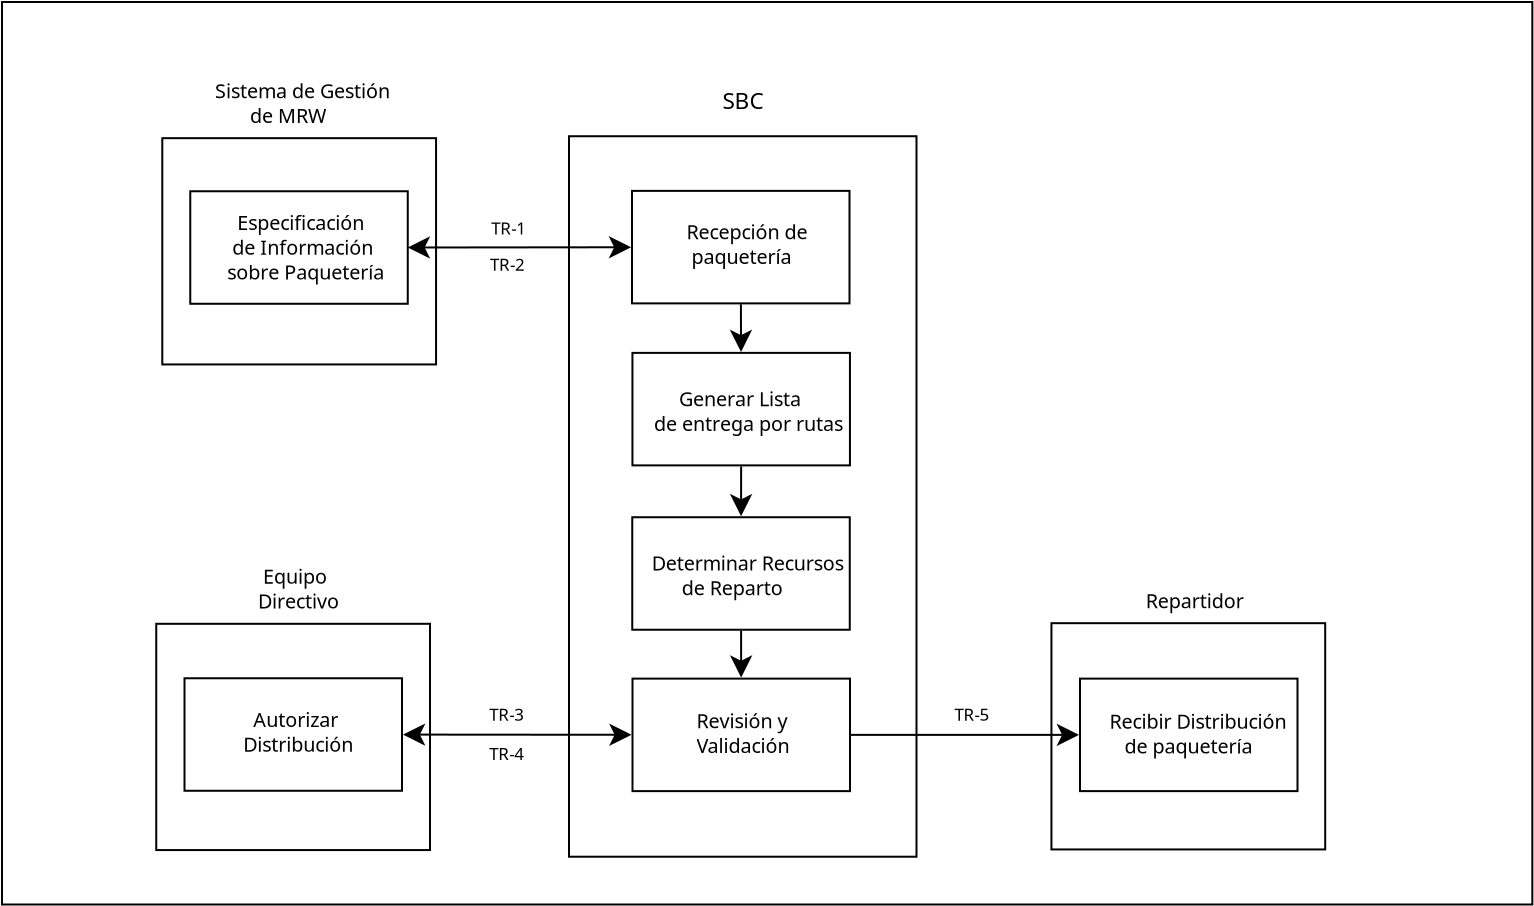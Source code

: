 <?xml version="1.0" encoding="UTF-8"?>
<dia:diagram xmlns:dia="http://www.lysator.liu.se/~alla/dia/">
  <dia:layer name="Fondo" visible="true" active="true">
    <dia:object type="Flowchart - Box" version="0" id="O0">
      <dia:attribute name="obj_pos">
        <dia:point val="13.25,7.95"/>
      </dia:attribute>
      <dia:attribute name="obj_bb">
        <dia:rectangle val="13.2,7.9;89.817,53.125"/>
      </dia:attribute>
      <dia:attribute name="elem_corner">
        <dia:point val="13.25,7.95"/>
      </dia:attribute>
      <dia:attribute name="elem_width">
        <dia:real val="76.517"/>
      </dia:attribute>
      <dia:attribute name="elem_height">
        <dia:real val="45.125"/>
      </dia:attribute>
      <dia:attribute name="show_background">
        <dia:boolean val="true"/>
      </dia:attribute>
      <dia:attribute name="padding">
        <dia:real val="0.5"/>
      </dia:attribute>
      <dia:attribute name="text">
        <dia:composite type="text">
          <dia:attribute name="string">
            <dia:string>##</dia:string>
          </dia:attribute>
          <dia:attribute name="font">
            <dia:font family="sans" style="0" name="Helvetica"/>
          </dia:attribute>
          <dia:attribute name="height">
            <dia:real val="0.8"/>
          </dia:attribute>
          <dia:attribute name="pos">
            <dia:point val="51.508,30.753"/>
          </dia:attribute>
          <dia:attribute name="color">
            <dia:color val="#000000"/>
          </dia:attribute>
          <dia:attribute name="alignment">
            <dia:enum val="1"/>
          </dia:attribute>
        </dia:composite>
      </dia:attribute>
    </dia:object>
    <dia:object type="Flowchart - Box" version="0" id="O1">
      <dia:attribute name="obj_pos">
        <dia:point val="65.722,39.009"/>
      </dia:attribute>
      <dia:attribute name="obj_bb">
        <dia:rectangle val="65.671,38.959;79.459,50.371"/>
      </dia:attribute>
      <dia:attribute name="elem_corner">
        <dia:point val="65.722,39.009"/>
      </dia:attribute>
      <dia:attribute name="elem_width">
        <dia:real val="13.688"/>
      </dia:attribute>
      <dia:attribute name="elem_height">
        <dia:real val="11.313"/>
      </dia:attribute>
      <dia:attribute name="show_background">
        <dia:boolean val="true"/>
      </dia:attribute>
      <dia:attribute name="padding">
        <dia:real val="0.5"/>
      </dia:attribute>
      <dia:attribute name="text">
        <dia:composite type="text">
          <dia:attribute name="string">
            <dia:string>##</dia:string>
          </dia:attribute>
          <dia:attribute name="font">
            <dia:font family="sans" style="0" name="Helvetica"/>
          </dia:attribute>
          <dia:attribute name="height">
            <dia:real val="0.8"/>
          </dia:attribute>
          <dia:attribute name="pos">
            <dia:point val="72.565,44.905"/>
          </dia:attribute>
          <dia:attribute name="color">
            <dia:color val="#000000"/>
          </dia:attribute>
          <dia:attribute name="alignment">
            <dia:enum val="1"/>
          </dia:attribute>
        </dia:composite>
      </dia:attribute>
    </dia:object>
    <dia:object type="Flowchart - Box" version="0" id="O2">
      <dia:attribute name="obj_pos">
        <dia:point val="20.962,39.04"/>
      </dia:attribute>
      <dia:attribute name="obj_bb">
        <dia:rectangle val="20.912,38.99;34.7,50.403"/>
      </dia:attribute>
      <dia:attribute name="elem_corner">
        <dia:point val="20.962,39.04"/>
      </dia:attribute>
      <dia:attribute name="elem_width">
        <dia:real val="13.688"/>
      </dia:attribute>
      <dia:attribute name="elem_height">
        <dia:real val="11.313"/>
      </dia:attribute>
      <dia:attribute name="show_background">
        <dia:boolean val="true"/>
      </dia:attribute>
      <dia:attribute name="padding">
        <dia:real val="0.5"/>
      </dia:attribute>
      <dia:attribute name="text">
        <dia:composite type="text">
          <dia:attribute name="string">
            <dia:string>##</dia:string>
          </dia:attribute>
          <dia:attribute name="font">
            <dia:font family="sans" style="0" name="Helvetica"/>
          </dia:attribute>
          <dia:attribute name="height">
            <dia:real val="0.8"/>
          </dia:attribute>
          <dia:attribute name="pos">
            <dia:point val="27.806,44.936"/>
          </dia:attribute>
          <dia:attribute name="color">
            <dia:color val="#000000"/>
          </dia:attribute>
          <dia:attribute name="alignment">
            <dia:enum val="1"/>
          </dia:attribute>
        </dia:composite>
      </dia:attribute>
    </dia:object>
    <dia:object type="Flowchart - Box" version="0" id="O3">
      <dia:attribute name="obj_pos">
        <dia:point val="21.265,14.759"/>
      </dia:attribute>
      <dia:attribute name="obj_bb">
        <dia:rectangle val="21.215,14.709;35.003,26.121"/>
      </dia:attribute>
      <dia:attribute name="elem_corner">
        <dia:point val="21.265,14.759"/>
      </dia:attribute>
      <dia:attribute name="elem_width">
        <dia:real val="13.688"/>
      </dia:attribute>
      <dia:attribute name="elem_height">
        <dia:real val="11.313"/>
      </dia:attribute>
      <dia:attribute name="show_background">
        <dia:boolean val="true"/>
      </dia:attribute>
      <dia:attribute name="padding">
        <dia:real val="0.5"/>
      </dia:attribute>
      <dia:attribute name="text">
        <dia:composite type="text">
          <dia:attribute name="string">
            <dia:string>##</dia:string>
          </dia:attribute>
          <dia:attribute name="font">
            <dia:font family="sans" style="0" name="Helvetica"/>
          </dia:attribute>
          <dia:attribute name="height">
            <dia:real val="0.8"/>
          </dia:attribute>
          <dia:attribute name="pos">
            <dia:point val="28.109,20.655"/>
          </dia:attribute>
          <dia:attribute name="color">
            <dia:color val="#000000"/>
          </dia:attribute>
          <dia:attribute name="alignment">
            <dia:enum val="1"/>
          </dia:attribute>
        </dia:composite>
      </dia:attribute>
    </dia:object>
    <dia:object type="Flowchart - Box" version="0" id="O4">
      <dia:attribute name="obj_pos">
        <dia:point val="41.6,14.662"/>
      </dia:attribute>
      <dia:attribute name="obj_bb">
        <dia:rectangle val="41.55,14.613;59.025,50.736"/>
      </dia:attribute>
      <dia:attribute name="elem_corner">
        <dia:point val="41.6,14.662"/>
      </dia:attribute>
      <dia:attribute name="elem_width">
        <dia:real val="17.375"/>
      </dia:attribute>
      <dia:attribute name="elem_height">
        <dia:real val="36.024"/>
      </dia:attribute>
      <dia:attribute name="show_background">
        <dia:boolean val="true"/>
      </dia:attribute>
      <dia:attribute name="padding">
        <dia:real val="0.5"/>
      </dia:attribute>
      <dia:attribute name="text">
        <dia:composite type="text">
          <dia:attribute name="string">
            <dia:string>##</dia:string>
          </dia:attribute>
          <dia:attribute name="font">
            <dia:font family="sans" style="0" name="Helvetica"/>
          </dia:attribute>
          <dia:attribute name="height">
            <dia:real val="0.8"/>
          </dia:attribute>
          <dia:attribute name="pos">
            <dia:point val="50.288,32.914"/>
          </dia:attribute>
          <dia:attribute name="color">
            <dia:color val="#000000"/>
          </dia:attribute>
          <dia:attribute name="alignment">
            <dia:enum val="1"/>
          </dia:attribute>
        </dia:composite>
      </dia:attribute>
    </dia:object>
    <dia:object type="Flowchart - Box" version="0" id="O5">
      <dia:attribute name="obj_pos">
        <dia:point val="22.663,17.413"/>
      </dia:attribute>
      <dia:attribute name="obj_bb">
        <dia:rectangle val="22.613,17.363;33.587,23.087"/>
      </dia:attribute>
      <dia:attribute name="elem_corner">
        <dia:point val="22.663,17.413"/>
      </dia:attribute>
      <dia:attribute name="elem_width">
        <dia:real val="10.875"/>
      </dia:attribute>
      <dia:attribute name="elem_height">
        <dia:real val="5.625"/>
      </dia:attribute>
      <dia:attribute name="show_background">
        <dia:boolean val="true"/>
      </dia:attribute>
      <dia:attribute name="padding">
        <dia:real val="0.5"/>
      </dia:attribute>
      <dia:attribute name="text">
        <dia:composite type="text">
          <dia:attribute name="string">
            <dia:string>##</dia:string>
          </dia:attribute>
          <dia:attribute name="font">
            <dia:font family="sans" style="0" name="Helvetica"/>
          </dia:attribute>
          <dia:attribute name="height">
            <dia:real val="0.8"/>
          </dia:attribute>
          <dia:attribute name="pos">
            <dia:point val="28.1,20.465"/>
          </dia:attribute>
          <dia:attribute name="color">
            <dia:color val="#000000"/>
          </dia:attribute>
          <dia:attribute name="alignment">
            <dia:enum val="1"/>
          </dia:attribute>
        </dia:composite>
      </dia:attribute>
    </dia:object>
    <dia:object type="Flowchart - Box" version="0" id="O6">
      <dia:attribute name="obj_pos">
        <dia:point val="22.375,41.763"/>
      </dia:attribute>
      <dia:attribute name="obj_bb">
        <dia:rectangle val="22.325,41.712;33.3,47.438"/>
      </dia:attribute>
      <dia:attribute name="elem_corner">
        <dia:point val="22.375,41.763"/>
      </dia:attribute>
      <dia:attribute name="elem_width">
        <dia:real val="10.875"/>
      </dia:attribute>
      <dia:attribute name="elem_height">
        <dia:real val="5.625"/>
      </dia:attribute>
      <dia:attribute name="show_background">
        <dia:boolean val="true"/>
      </dia:attribute>
      <dia:attribute name="padding">
        <dia:real val="0.5"/>
      </dia:attribute>
      <dia:attribute name="text">
        <dia:composite type="text">
          <dia:attribute name="string">
            <dia:string>##</dia:string>
          </dia:attribute>
          <dia:attribute name="font">
            <dia:font family="sans" style="0" name="Helvetica"/>
          </dia:attribute>
          <dia:attribute name="height">
            <dia:real val="0.8"/>
          </dia:attribute>
          <dia:attribute name="pos">
            <dia:point val="27.812,44.815"/>
          </dia:attribute>
          <dia:attribute name="color">
            <dia:color val="#000000"/>
          </dia:attribute>
          <dia:attribute name="alignment">
            <dia:enum val="1"/>
          </dia:attribute>
        </dia:composite>
      </dia:attribute>
    </dia:object>
    <dia:object type="Flowchart - Box" version="0" id="O7">
      <dia:attribute name="obj_pos">
        <dia:point val="67.15,41.781"/>
      </dia:attribute>
      <dia:attribute name="obj_bb">
        <dia:rectangle val="67.1,41.731;78.075,47.456"/>
      </dia:attribute>
      <dia:attribute name="elem_corner">
        <dia:point val="67.15,41.781"/>
      </dia:attribute>
      <dia:attribute name="elem_width">
        <dia:real val="10.875"/>
      </dia:attribute>
      <dia:attribute name="elem_height">
        <dia:real val="5.625"/>
      </dia:attribute>
      <dia:attribute name="show_background">
        <dia:boolean val="true"/>
      </dia:attribute>
      <dia:attribute name="padding">
        <dia:real val="0.5"/>
      </dia:attribute>
      <dia:attribute name="text">
        <dia:composite type="text">
          <dia:attribute name="string">
            <dia:string>##</dia:string>
          </dia:attribute>
          <dia:attribute name="font">
            <dia:font family="sans" style="0" name="Helvetica"/>
          </dia:attribute>
          <dia:attribute name="height">
            <dia:real val="0.8"/>
          </dia:attribute>
          <dia:attribute name="pos">
            <dia:point val="72.588,44.834"/>
          </dia:attribute>
          <dia:attribute name="color">
            <dia:color val="#000000"/>
          </dia:attribute>
          <dia:attribute name="alignment">
            <dia:enum val="1"/>
          </dia:attribute>
        </dia:composite>
      </dia:attribute>
    </dia:object>
    <dia:object type="Flowchart - Box" version="0" id="O8">
      <dia:attribute name="obj_pos">
        <dia:point val="44.775,41.781"/>
      </dia:attribute>
      <dia:attribute name="obj_bb">
        <dia:rectangle val="44.725,41.731;55.7,47.456"/>
      </dia:attribute>
      <dia:attribute name="elem_corner">
        <dia:point val="44.775,41.781"/>
      </dia:attribute>
      <dia:attribute name="elem_width">
        <dia:real val="10.875"/>
      </dia:attribute>
      <dia:attribute name="elem_height">
        <dia:real val="5.625"/>
      </dia:attribute>
      <dia:attribute name="show_background">
        <dia:boolean val="true"/>
      </dia:attribute>
      <dia:attribute name="padding">
        <dia:real val="0.5"/>
      </dia:attribute>
      <dia:attribute name="text">
        <dia:composite type="text">
          <dia:attribute name="string">
            <dia:string>##</dia:string>
          </dia:attribute>
          <dia:attribute name="font">
            <dia:font family="sans" style="0" name="Helvetica"/>
          </dia:attribute>
          <dia:attribute name="height">
            <dia:real val="0.8"/>
          </dia:attribute>
          <dia:attribute name="pos">
            <dia:point val="50.212,44.834"/>
          </dia:attribute>
          <dia:attribute name="color">
            <dia:color val="#000000"/>
          </dia:attribute>
          <dia:attribute name="alignment">
            <dia:enum val="1"/>
          </dia:attribute>
        </dia:composite>
      </dia:attribute>
    </dia:object>
    <dia:object type="Flowchart - Box" version="0" id="O9">
      <dia:attribute name="obj_pos">
        <dia:point val="44.763,33.712"/>
      </dia:attribute>
      <dia:attribute name="obj_bb">
        <dia:rectangle val="44.712,33.663;55.688,39.388"/>
      </dia:attribute>
      <dia:attribute name="elem_corner">
        <dia:point val="44.763,33.712"/>
      </dia:attribute>
      <dia:attribute name="elem_width">
        <dia:real val="10.875"/>
      </dia:attribute>
      <dia:attribute name="elem_height">
        <dia:real val="5.625"/>
      </dia:attribute>
      <dia:attribute name="show_background">
        <dia:boolean val="true"/>
      </dia:attribute>
      <dia:attribute name="padding">
        <dia:real val="0.5"/>
      </dia:attribute>
      <dia:attribute name="text">
        <dia:composite type="text">
          <dia:attribute name="string">
            <dia:string>##</dia:string>
          </dia:attribute>
          <dia:attribute name="font">
            <dia:font family="sans" style="0" name="Helvetica"/>
          </dia:attribute>
          <dia:attribute name="height">
            <dia:real val="0.8"/>
          </dia:attribute>
          <dia:attribute name="pos">
            <dia:point val="50.2,36.765"/>
          </dia:attribute>
          <dia:attribute name="color">
            <dia:color val="#000000"/>
          </dia:attribute>
          <dia:attribute name="alignment">
            <dia:enum val="1"/>
          </dia:attribute>
        </dia:composite>
      </dia:attribute>
    </dia:object>
    <dia:object type="Flowchart - Box" version="0" id="O10">
      <dia:attribute name="obj_pos">
        <dia:point val="44.75,17.394"/>
      </dia:attribute>
      <dia:attribute name="obj_bb">
        <dia:rectangle val="44.7,17.344;55.675,23.069"/>
      </dia:attribute>
      <dia:attribute name="elem_corner">
        <dia:point val="44.75,17.394"/>
      </dia:attribute>
      <dia:attribute name="elem_width">
        <dia:real val="10.875"/>
      </dia:attribute>
      <dia:attribute name="elem_height">
        <dia:real val="5.625"/>
      </dia:attribute>
      <dia:attribute name="show_background">
        <dia:boolean val="true"/>
      </dia:attribute>
      <dia:attribute name="padding">
        <dia:real val="0.5"/>
      </dia:attribute>
      <dia:attribute name="text">
        <dia:composite type="text">
          <dia:attribute name="string">
            <dia:string>##</dia:string>
          </dia:attribute>
          <dia:attribute name="font">
            <dia:font family="sans" style="0" name="Helvetica"/>
          </dia:attribute>
          <dia:attribute name="height">
            <dia:real val="0.8"/>
          </dia:attribute>
          <dia:attribute name="pos">
            <dia:point val="50.188,20.446"/>
          </dia:attribute>
          <dia:attribute name="color">
            <dia:color val="#000000"/>
          </dia:attribute>
          <dia:attribute name="alignment">
            <dia:enum val="1"/>
          </dia:attribute>
        </dia:composite>
      </dia:attribute>
    </dia:object>
    <dia:object type="Standard - Line" version="0" id="O11">
      <dia:attribute name="obj_pos">
        <dia:point val="33.538,20.225"/>
      </dia:attribute>
      <dia:attribute name="obj_bb">
        <dia:rectangle val="33.487,19.652;44.754,20.785"/>
      </dia:attribute>
      <dia:attribute name="conn_endpoints">
        <dia:point val="33.538,20.225"/>
        <dia:point val="44.704,20.212"/>
      </dia:attribute>
      <dia:attribute name="numcp">
        <dia:int val="1"/>
      </dia:attribute>
      <dia:attribute name="start_arrow">
        <dia:enum val="22"/>
      </dia:attribute>
      <dia:attribute name="start_arrow_length">
        <dia:real val="0.9"/>
      </dia:attribute>
      <dia:attribute name="start_arrow_width">
        <dia:real val="0.9"/>
      </dia:attribute>
      <dia:attribute name="end_arrow">
        <dia:enum val="22"/>
      </dia:attribute>
      <dia:attribute name="end_arrow_length">
        <dia:real val="0.9"/>
      </dia:attribute>
      <dia:attribute name="end_arrow_width">
        <dia:real val="0.9"/>
      </dia:attribute>
      <dia:connections>
        <dia:connection handle="0" to="O5" connection="8"/>
        <dia:connection handle="1" to="O10" connection="16"/>
      </dia:connections>
    </dia:object>
    <dia:object type="Standard - Line" version="0" id="O12">
      <dia:attribute name="obj_pos">
        <dia:point val="44.726,44.589"/>
      </dia:attribute>
      <dia:attribute name="obj_bb">
        <dia:rectangle val="33.249,44.019;44.776,45.15"/>
      </dia:attribute>
      <dia:attribute name="conn_endpoints">
        <dia:point val="44.726,44.589"/>
        <dia:point val="33.299,44.58"/>
      </dia:attribute>
      <dia:attribute name="numcp">
        <dia:int val="1"/>
      </dia:attribute>
      <dia:attribute name="start_arrow">
        <dia:enum val="22"/>
      </dia:attribute>
      <dia:attribute name="start_arrow_length">
        <dia:real val="0.9"/>
      </dia:attribute>
      <dia:attribute name="start_arrow_width">
        <dia:real val="0.9"/>
      </dia:attribute>
      <dia:attribute name="end_arrow">
        <dia:enum val="22"/>
      </dia:attribute>
      <dia:attribute name="end_arrow_length">
        <dia:real val="0.9"/>
      </dia:attribute>
      <dia:attribute name="end_arrow_width">
        <dia:real val="0.9"/>
      </dia:attribute>
      <dia:connections>
        <dia:connection handle="0" to="O8" connection="16"/>
        <dia:connection handle="1" to="O6" connection="16"/>
      </dia:connections>
    </dia:object>
    <dia:object type="Standard - Line" version="0" id="O13">
      <dia:attribute name="obj_pos">
        <dia:point val="55.7,44.594"/>
      </dia:attribute>
      <dia:attribute name="obj_bb">
        <dia:rectangle val="55.65,44.032;67.212,45.156"/>
      </dia:attribute>
      <dia:attribute name="conn_endpoints">
        <dia:point val="55.7,44.594"/>
        <dia:point val="67.1,44.594"/>
      </dia:attribute>
      <dia:attribute name="numcp">
        <dia:int val="1"/>
      </dia:attribute>
      <dia:attribute name="end_arrow">
        <dia:enum val="22"/>
      </dia:attribute>
      <dia:attribute name="end_arrow_length">
        <dia:real val="0.9"/>
      </dia:attribute>
      <dia:attribute name="end_arrow_width">
        <dia:real val="0.9"/>
      </dia:attribute>
      <dia:connections>
        <dia:connection handle="0" to="O8" connection="16"/>
        <dia:connection handle="1" to="O7" connection="16"/>
      </dia:connections>
    </dia:object>
    <dia:object type="Standard - Text" version="1" id="O14">
      <dia:attribute name="obj_pos">
        <dia:point val="51.508,30.512"/>
      </dia:attribute>
      <dia:attribute name="obj_bb">
        <dia:rectangle val="51.508,29.872;51.508,30.645"/>
      </dia:attribute>
      <dia:attribute name="text">
        <dia:composite type="text">
          <dia:attribute name="string">
            <dia:string>##</dia:string>
          </dia:attribute>
          <dia:attribute name="font">
            <dia:font family="sans" style="0" name="Helvetica"/>
          </dia:attribute>
          <dia:attribute name="height">
            <dia:real val="0.8"/>
          </dia:attribute>
          <dia:attribute name="pos">
            <dia:point val="51.508,30.512"/>
          </dia:attribute>
          <dia:attribute name="color">
            <dia:color val="#000000"/>
          </dia:attribute>
          <dia:attribute name="alignment">
            <dia:enum val="0"/>
          </dia:attribute>
        </dia:composite>
      </dia:attribute>
      <dia:attribute name="valign">
        <dia:enum val="3"/>
      </dia:attribute>
      <dia:connections>
        <dia:connection handle="0" to="O0" connection="16"/>
      </dia:connections>
    </dia:object>
    <dia:object type="Standard - Text" version="1" id="O15">
      <dia:attribute name="obj_pos">
        <dia:point val="37.707,19.577"/>
      </dia:attribute>
      <dia:attribute name="obj_bb">
        <dia:rectangle val="37.707,18.73;39.497,19.752"/>
      </dia:attribute>
      <dia:attribute name="text">
        <dia:composite type="text">
          <dia:attribute name="string">
            <dia:string>#TR-1#</dia:string>
          </dia:attribute>
          <dia:attribute name="font">
            <dia:font family="sans" style="0" name="Helvetica"/>
          </dia:attribute>
          <dia:attribute name="height">
            <dia:real val="1.058"/>
          </dia:attribute>
          <dia:attribute name="pos">
            <dia:point val="37.707,19.577"/>
          </dia:attribute>
          <dia:attribute name="color">
            <dia:color val="#000000"/>
          </dia:attribute>
          <dia:attribute name="alignment">
            <dia:enum val="0"/>
          </dia:attribute>
        </dia:composite>
      </dia:attribute>
      <dia:attribute name="valign">
        <dia:enum val="3"/>
      </dia:attribute>
    </dia:object>
    <dia:object type="Standard - Text" version="1" id="O16">
      <dia:attribute name="obj_pos">
        <dia:point val="37.645,21.39"/>
      </dia:attribute>
      <dia:attribute name="obj_bb">
        <dia:rectangle val="37.645,20.542;39.435,21.565"/>
      </dia:attribute>
      <dia:attribute name="text">
        <dia:composite type="text">
          <dia:attribute name="string">
            <dia:string>#TR-2#</dia:string>
          </dia:attribute>
          <dia:attribute name="font">
            <dia:font family="sans" style="0" name="Helvetica"/>
          </dia:attribute>
          <dia:attribute name="height">
            <dia:real val="1.058"/>
          </dia:attribute>
          <dia:attribute name="pos">
            <dia:point val="37.645,21.39"/>
          </dia:attribute>
          <dia:attribute name="color">
            <dia:color val="#000000"/>
          </dia:attribute>
          <dia:attribute name="alignment">
            <dia:enum val="0"/>
          </dia:attribute>
        </dia:composite>
      </dia:attribute>
      <dia:attribute name="valign">
        <dia:enum val="3"/>
      </dia:attribute>
    </dia:object>
    <dia:object type="Standard - Text" version="1" id="O17">
      <dia:attribute name="obj_pos">
        <dia:point val="37.607,43.887"/>
      </dia:attribute>
      <dia:attribute name="obj_bb">
        <dia:rectangle val="37.607,43.039;39.397,44.062"/>
      </dia:attribute>
      <dia:attribute name="text">
        <dia:composite type="text">
          <dia:attribute name="string">
            <dia:string>#TR-3#</dia:string>
          </dia:attribute>
          <dia:attribute name="font">
            <dia:font family="sans" style="0" name="Helvetica"/>
          </dia:attribute>
          <dia:attribute name="height">
            <dia:real val="1.058"/>
          </dia:attribute>
          <dia:attribute name="pos">
            <dia:point val="37.607,43.887"/>
          </dia:attribute>
          <dia:attribute name="color">
            <dia:color val="#000000"/>
          </dia:attribute>
          <dia:attribute name="alignment">
            <dia:enum val="0"/>
          </dia:attribute>
        </dia:composite>
      </dia:attribute>
      <dia:attribute name="valign">
        <dia:enum val="3"/>
      </dia:attribute>
    </dia:object>
    <dia:object type="Standard - Text" version="1" id="O18">
      <dia:attribute name="obj_pos">
        <dia:point val="37.617,45.855"/>
      </dia:attribute>
      <dia:attribute name="obj_bb">
        <dia:rectangle val="37.617,45.008;39.407,46.03"/>
      </dia:attribute>
      <dia:attribute name="text">
        <dia:composite type="text">
          <dia:attribute name="string">
            <dia:string>#TR-4#</dia:string>
          </dia:attribute>
          <dia:attribute name="font">
            <dia:font family="sans" style="0" name="Helvetica"/>
          </dia:attribute>
          <dia:attribute name="height">
            <dia:real val="1.058"/>
          </dia:attribute>
          <dia:attribute name="pos">
            <dia:point val="37.617,45.855"/>
          </dia:attribute>
          <dia:attribute name="color">
            <dia:color val="#000000"/>
          </dia:attribute>
          <dia:attribute name="alignment">
            <dia:enum val="0"/>
          </dia:attribute>
        </dia:composite>
      </dia:attribute>
      <dia:attribute name="valign">
        <dia:enum val="3"/>
      </dia:attribute>
    </dia:object>
    <dia:object type="Standard - Text" version="1" id="O19">
      <dia:attribute name="obj_pos">
        <dia:point val="60.876,43.887"/>
      </dia:attribute>
      <dia:attribute name="obj_bb">
        <dia:rectangle val="60.876,43.039;62.666,44.062"/>
      </dia:attribute>
      <dia:attribute name="text">
        <dia:composite type="text">
          <dia:attribute name="string">
            <dia:string>#TR-5#</dia:string>
          </dia:attribute>
          <dia:attribute name="font">
            <dia:font family="sans" style="0" name="Helvetica"/>
          </dia:attribute>
          <dia:attribute name="height">
            <dia:real val="1.058"/>
          </dia:attribute>
          <dia:attribute name="pos">
            <dia:point val="60.876,43.887"/>
          </dia:attribute>
          <dia:attribute name="color">
            <dia:color val="#000000"/>
          </dia:attribute>
          <dia:attribute name="alignment">
            <dia:enum val="0"/>
          </dia:attribute>
        </dia:composite>
      </dia:attribute>
      <dia:attribute name="valign">
        <dia:enum val="3"/>
      </dia:attribute>
    </dia:object>
    <dia:object type="Standard - Text" version="1" id="O20">
      <dia:attribute name="obj_pos">
        <dia:point val="24.51,19.355"/>
      </dia:attribute>
      <dia:attribute name="obj_bb">
        <dia:rectangle val="24.51,18.368;31.838,22.03"/>
      </dia:attribute>
      <dia:attribute name="text">
        <dia:composite type="text">
          <dia:attribute name="string">
            <dia:string>#  Especificación 
 de Información 
sobre Paquetería#</dia:string>
          </dia:attribute>
          <dia:attribute name="font">
            <dia:font family="sans" style="0" name="Helvetica"/>
          </dia:attribute>
          <dia:attribute name="height">
            <dia:real val="1.235"/>
          </dia:attribute>
          <dia:attribute name="pos">
            <dia:point val="24.51,19.355"/>
          </dia:attribute>
          <dia:attribute name="color">
            <dia:color val="#000000"/>
          </dia:attribute>
          <dia:attribute name="alignment">
            <dia:enum val="0"/>
          </dia:attribute>
        </dia:composite>
      </dia:attribute>
      <dia:attribute name="valign">
        <dia:enum val="3"/>
      </dia:attribute>
    </dia:object>
    <dia:object type="Standard - Text" version="1" id="O21">
      <dia:attribute name="obj_pos">
        <dia:point val="46.27,20.137"/>
      </dia:attribute>
      <dia:attribute name="obj_bb">
        <dia:rectangle val="46.24,19.119;46.27,20.401"/>
      </dia:attribute>
      <dia:attribute name="text">
        <dia:composite type="text">
          <dia:attribute name="string">
            <dia:string>##</dia:string>
          </dia:attribute>
          <dia:attribute name="font">
            <dia:font family="sans" style="0" name="Helvetica"/>
          </dia:attribute>
          <dia:attribute name="height">
            <dia:real val="1.235"/>
          </dia:attribute>
          <dia:attribute name="pos">
            <dia:point val="46.27,20.137"/>
          </dia:attribute>
          <dia:attribute name="color">
            <dia:color val="#000000"/>
          </dia:attribute>
          <dia:attribute name="alignment">
            <dia:enum val="0"/>
          </dia:attribute>
        </dia:composite>
      </dia:attribute>
      <dia:attribute name="valign">
        <dia:enum val="3"/>
      </dia:attribute>
    </dia:object>
    <dia:object type="Standard - Text" version="1" id="O22">
      <dia:attribute name="obj_pos">
        <dia:point val="46.217,28.73"/>
      </dia:attribute>
      <dia:attribute name="obj_bb">
        <dia:rectangle val="46.187,27.713;46.217,28.995"/>
      </dia:attribute>
      <dia:attribute name="text">
        <dia:composite type="text">
          <dia:attribute name="string">
            <dia:string>##</dia:string>
          </dia:attribute>
          <dia:attribute name="font">
            <dia:font family="sans" style="0" name="Helvetica"/>
          </dia:attribute>
          <dia:attribute name="height">
            <dia:real val="1.235"/>
          </dia:attribute>
          <dia:attribute name="pos">
            <dia:point val="46.217,28.73"/>
          </dia:attribute>
          <dia:attribute name="color">
            <dia:color val="#000000"/>
          </dia:attribute>
          <dia:attribute name="alignment">
            <dia:enum val="0"/>
          </dia:attribute>
        </dia:composite>
      </dia:attribute>
      <dia:attribute name="valign">
        <dia:enum val="3"/>
      </dia:attribute>
    </dia:object>
    <dia:object type="Standard - Text" version="1" id="O23">
      <dia:attribute name="obj_pos">
        <dia:point val="47.976,44.262"/>
      </dia:attribute>
      <dia:attribute name="obj_bb">
        <dia:rectangle val="47.976,43.274;52.376,45.701"/>
      </dia:attribute>
      <dia:attribute name="text">
        <dia:composite type="text">
          <dia:attribute name="string">
            <dia:string>#Revisión y
Validación#</dia:string>
          </dia:attribute>
          <dia:attribute name="font">
            <dia:font family="sans" style="0" name="Helvetica"/>
          </dia:attribute>
          <dia:attribute name="height">
            <dia:real val="1.235"/>
          </dia:attribute>
          <dia:attribute name="pos">
            <dia:point val="47.976,44.262"/>
          </dia:attribute>
          <dia:attribute name="color">
            <dia:color val="#000000"/>
          </dia:attribute>
          <dia:attribute name="alignment">
            <dia:enum val="0"/>
          </dia:attribute>
        </dia:composite>
      </dia:attribute>
      <dia:attribute name="valign">
        <dia:enum val="3"/>
      </dia:attribute>
    </dia:object>
    <dia:object type="Standard - Text" version="1" id="O24">
      <dia:attribute name="obj_pos">
        <dia:point val="26.048,37.043"/>
      </dia:attribute>
      <dia:attribute name="obj_bb">
        <dia:rectangle val="26.048,36.055;29.855,38.483"/>
      </dia:attribute>
      <dia:attribute name="text">
        <dia:composite type="text">
          <dia:attribute name="string">
            <dia:string># Equipo
Directivo#</dia:string>
          </dia:attribute>
          <dia:attribute name="font">
            <dia:font family="sans" style="0" name="Helvetica"/>
          </dia:attribute>
          <dia:attribute name="height">
            <dia:real val="1.235"/>
          </dia:attribute>
          <dia:attribute name="pos">
            <dia:point val="26.048,37.043"/>
          </dia:attribute>
          <dia:attribute name="color">
            <dia:color val="#000000"/>
          </dia:attribute>
          <dia:attribute name="alignment">
            <dia:enum val="0"/>
          </dia:attribute>
        </dia:composite>
      </dia:attribute>
      <dia:attribute name="valign">
        <dia:enum val="3"/>
      </dia:attribute>
    </dia:object>
    <dia:object type="Standard - Text" version="1" id="O25">
      <dia:attribute name="obj_pos">
        <dia:point val="70.432,38.262"/>
      </dia:attribute>
      <dia:attribute name="obj_bb">
        <dia:rectangle val="70.432,37.274;74.972,38.467"/>
      </dia:attribute>
      <dia:attribute name="text">
        <dia:composite type="text">
          <dia:attribute name="string">
            <dia:string>#Repartidor#</dia:string>
          </dia:attribute>
          <dia:attribute name="font">
            <dia:font family="sans" style="0" name="Helvetica"/>
          </dia:attribute>
          <dia:attribute name="height">
            <dia:real val="1.235"/>
          </dia:attribute>
          <dia:attribute name="pos">
            <dia:point val="70.432,38.262"/>
          </dia:attribute>
          <dia:attribute name="color">
            <dia:color val="#000000"/>
          </dia:attribute>
          <dia:attribute name="alignment">
            <dia:enum val="0"/>
          </dia:attribute>
        </dia:composite>
      </dia:attribute>
      <dia:attribute name="valign">
        <dia:enum val="3"/>
      </dia:attribute>
    </dia:object>
    <dia:object type="Standard - Text" version="1" id="O26">
      <dia:attribute name="obj_pos">
        <dia:point val="49.279,13.296"/>
      </dia:attribute>
      <dia:attribute name="obj_bb">
        <dia:rectangle val="49.279,12.166;51.252,13.529"/>
      </dia:attribute>
      <dia:attribute name="text">
        <dia:composite type="text">
          <dia:attribute name="string">
            <dia:string>#SBC#</dia:string>
          </dia:attribute>
          <dia:attribute name="font">
            <dia:font family="sans" style="0" name="Helvetica"/>
          </dia:attribute>
          <dia:attribute name="height">
            <dia:real val="1.411"/>
          </dia:attribute>
          <dia:attribute name="pos">
            <dia:point val="49.279,13.296"/>
          </dia:attribute>
          <dia:attribute name="color">
            <dia:color val="#000000"/>
          </dia:attribute>
          <dia:attribute name="alignment">
            <dia:enum val="0"/>
          </dia:attribute>
        </dia:composite>
      </dia:attribute>
      <dia:attribute name="valign">
        <dia:enum val="3"/>
      </dia:attribute>
    </dia:object>
    <dia:object type="Standard - Text" version="1" id="O27">
      <dia:attribute name="obj_pos">
        <dia:point val="47.471,19.815"/>
      </dia:attribute>
      <dia:attribute name="obj_bb">
        <dia:rectangle val="47.471,18.827;53.261,22.489"/>
      </dia:attribute>
      <dia:attribute name="text">
        <dia:composite type="text">
          <dia:attribute name="string">
            <dia:string>#Recepción de
 paquetería
#</dia:string>
          </dia:attribute>
          <dia:attribute name="font">
            <dia:font family="sans" style="0" name="Helvetica"/>
          </dia:attribute>
          <dia:attribute name="height">
            <dia:real val="1.235"/>
          </dia:attribute>
          <dia:attribute name="pos">
            <dia:point val="47.471,19.815"/>
          </dia:attribute>
          <dia:attribute name="color">
            <dia:color val="#000000"/>
          </dia:attribute>
          <dia:attribute name="alignment">
            <dia:enum val="0"/>
          </dia:attribute>
        </dia:composite>
      </dia:attribute>
      <dia:attribute name="valign">
        <dia:enum val="3"/>
      </dia:attribute>
    </dia:object>
    <dia:object type="Standard - Text" version="1" id="O28">
      <dia:attribute name="obj_pos">
        <dia:point val="23.895,12.762"/>
      </dia:attribute>
      <dia:attribute name="obj_bb">
        <dia:rectangle val="23.895,11.774;32.247,14.201"/>
      </dia:attribute>
      <dia:attribute name="text">
        <dia:composite type="text">
          <dia:attribute name="string">
            <dia:string>#Sistema de Gestión
       de MRW#</dia:string>
          </dia:attribute>
          <dia:attribute name="font">
            <dia:font family="sans" style="0" name="Helvetica"/>
          </dia:attribute>
          <dia:attribute name="height">
            <dia:real val="1.235"/>
          </dia:attribute>
          <dia:attribute name="pos">
            <dia:point val="23.895,12.762"/>
          </dia:attribute>
          <dia:attribute name="color">
            <dia:color val="#000000"/>
          </dia:attribute>
          <dia:attribute name="alignment">
            <dia:enum val="0"/>
          </dia:attribute>
        </dia:composite>
      </dia:attribute>
      <dia:attribute name="valign">
        <dia:enum val="3"/>
      </dia:attribute>
    </dia:object>
    <dia:object type="Standard - Line" version="0" id="O29">
      <dia:attribute name="obj_pos">
        <dia:point val="50.202,25.451"/>
      </dia:attribute>
      <dia:attribute name="obj_bb">
        <dia:rectangle val="49.637,23.012;50.76,25.501"/>
      </dia:attribute>
      <dia:attribute name="conn_endpoints">
        <dia:point val="50.202,25.451"/>
        <dia:point val="50.195,23.062"/>
      </dia:attribute>
      <dia:attribute name="numcp">
        <dia:int val="1"/>
      </dia:attribute>
      <dia:attribute name="start_arrow">
        <dia:enum val="22"/>
      </dia:attribute>
      <dia:attribute name="start_arrow_length">
        <dia:real val="0.9"/>
      </dia:attribute>
      <dia:attribute name="start_arrow_width">
        <dia:real val="0.9"/>
      </dia:attribute>
      <dia:connections>
        <dia:connection handle="0" to="O31" connection="16"/>
        <dia:connection handle="1" to="O10" connection="16"/>
      </dia:connections>
    </dia:object>
    <dia:object type="Standard - Line" version="0" id="O30">
      <dia:attribute name="obj_pos">
        <dia:point val="50.208,41.731"/>
      </dia:attribute>
      <dia:attribute name="obj_bb">
        <dia:rectangle val="49.645,39.338;50.768,41.781"/>
      </dia:attribute>
      <dia:attribute name="conn_endpoints">
        <dia:point val="50.208,41.731"/>
        <dia:point val="50.204,39.388"/>
      </dia:attribute>
      <dia:attribute name="numcp">
        <dia:int val="1"/>
      </dia:attribute>
      <dia:attribute name="start_arrow">
        <dia:enum val="22"/>
      </dia:attribute>
      <dia:attribute name="start_arrow_length">
        <dia:real val="0.9"/>
      </dia:attribute>
      <dia:attribute name="start_arrow_width">
        <dia:real val="0.9"/>
      </dia:attribute>
      <dia:connections>
        <dia:connection handle="0" to="O8" connection="16"/>
        <dia:connection handle="1" to="O9" connection="16"/>
      </dia:connections>
    </dia:object>
    <dia:object type="Flowchart - Box" version="0" id="O31">
      <dia:attribute name="obj_pos">
        <dia:point val="44.772,25.494"/>
      </dia:attribute>
      <dia:attribute name="obj_bb">
        <dia:rectangle val="44.722,25.444;55.697,31.169"/>
      </dia:attribute>
      <dia:attribute name="elem_corner">
        <dia:point val="44.772,25.494"/>
      </dia:attribute>
      <dia:attribute name="elem_width">
        <dia:real val="10.875"/>
      </dia:attribute>
      <dia:attribute name="elem_height">
        <dia:real val="5.625"/>
      </dia:attribute>
      <dia:attribute name="show_background">
        <dia:boolean val="true"/>
      </dia:attribute>
      <dia:attribute name="padding">
        <dia:real val="0.5"/>
      </dia:attribute>
      <dia:attribute name="text">
        <dia:composite type="text">
          <dia:attribute name="string">
            <dia:string>##</dia:string>
          </dia:attribute>
          <dia:attribute name="font">
            <dia:font family="sans" style="0" name="Helvetica"/>
          </dia:attribute>
          <dia:attribute name="height">
            <dia:real val="0.8"/>
          </dia:attribute>
          <dia:attribute name="pos">
            <dia:point val="50.209,28.546"/>
          </dia:attribute>
          <dia:attribute name="color">
            <dia:color val="#000000"/>
          </dia:attribute>
          <dia:attribute name="alignment">
            <dia:enum val="1"/>
          </dia:attribute>
        </dia:composite>
      </dia:attribute>
    </dia:object>
    <dia:object type="Standard - Line" version="0" id="O32">
      <dia:attribute name="obj_pos">
        <dia:point val="50.203,33.663"/>
      </dia:attribute>
      <dia:attribute name="obj_bb">
        <dia:rectangle val="49.643,31.119;50.766,33.713"/>
      </dia:attribute>
      <dia:attribute name="conn_endpoints">
        <dia:point val="50.203,33.663"/>
        <dia:point val="50.206,31.169"/>
      </dia:attribute>
      <dia:attribute name="numcp">
        <dia:int val="1"/>
      </dia:attribute>
      <dia:attribute name="start_arrow">
        <dia:enum val="22"/>
      </dia:attribute>
      <dia:attribute name="start_arrow_length">
        <dia:real val="0.9"/>
      </dia:attribute>
      <dia:attribute name="start_arrow_width">
        <dia:real val="0.9"/>
      </dia:attribute>
      <dia:connections>
        <dia:connection handle="0" to="O9" connection="16"/>
        <dia:connection handle="1" to="O31" connection="16"/>
      </dia:connections>
    </dia:object>
    <dia:object type="Standard - Text" version="1" id="O33">
      <dia:attribute name="obj_pos">
        <dia:point val="45.856,28.159"/>
      </dia:attribute>
      <dia:attribute name="obj_bb">
        <dia:rectangle val="45.856,27.171;54.808,29.598"/>
      </dia:attribute>
      <dia:attribute name="text">
        <dia:composite type="text">
          <dia:attribute name="string">
            <dia:string>#     Generar Lista 
de entrega por rutas#</dia:string>
          </dia:attribute>
          <dia:attribute name="font">
            <dia:font family="sans" style="0" name="Helvetica"/>
          </dia:attribute>
          <dia:attribute name="height">
            <dia:real val="1.235"/>
          </dia:attribute>
          <dia:attribute name="pos">
            <dia:point val="45.856,28.159"/>
          </dia:attribute>
          <dia:attribute name="color">
            <dia:color val="#000000"/>
          </dia:attribute>
          <dia:attribute name="alignment">
            <dia:enum val="0"/>
          </dia:attribute>
        </dia:composite>
      </dia:attribute>
      <dia:attribute name="valign">
        <dia:enum val="3"/>
      </dia:attribute>
    </dia:object>
    <dia:object type="Standard - Text" version="1" id="O34">
      <dia:attribute name="obj_pos">
        <dia:point val="45.74,36.377"/>
      </dia:attribute>
      <dia:attribute name="obj_bb">
        <dia:rectangle val="45.74,35.39;54.828,37.817"/>
      </dia:attribute>
      <dia:attribute name="text">
        <dia:composite type="text">
          <dia:attribute name="string">
            <dia:string>#Determinar Recursos
      de Reparto#</dia:string>
          </dia:attribute>
          <dia:attribute name="font">
            <dia:font family="sans" style="0" name="Helvetica"/>
          </dia:attribute>
          <dia:attribute name="height">
            <dia:real val="1.235"/>
          </dia:attribute>
          <dia:attribute name="pos">
            <dia:point val="45.74,36.377"/>
          </dia:attribute>
          <dia:attribute name="color">
            <dia:color val="#000000"/>
          </dia:attribute>
          <dia:attribute name="alignment">
            <dia:enum val="0"/>
          </dia:attribute>
        </dia:composite>
      </dia:attribute>
      <dia:attribute name="valign">
        <dia:enum val="3"/>
      </dia:attribute>
    </dia:object>
    <dia:object type="Standard - Text" version="1" id="O35">
      <dia:attribute name="obj_pos">
        <dia:point val="25.307,44.199"/>
      </dia:attribute>
      <dia:attribute name="obj_bb">
        <dia:rectangle val="25.307,43.212;30.412,45.639"/>
      </dia:attribute>
      <dia:attribute name="text">
        <dia:composite type="text">
          <dia:attribute name="string">
            <dia:string>#  Autorizar
Distribución#</dia:string>
          </dia:attribute>
          <dia:attribute name="font">
            <dia:font family="sans" style="0" name="Helvetica"/>
          </dia:attribute>
          <dia:attribute name="height">
            <dia:real val="1.235"/>
          </dia:attribute>
          <dia:attribute name="pos">
            <dia:point val="25.307,44.199"/>
          </dia:attribute>
          <dia:attribute name="color">
            <dia:color val="#000000"/>
          </dia:attribute>
          <dia:attribute name="alignment">
            <dia:enum val="0"/>
          </dia:attribute>
        </dia:composite>
      </dia:attribute>
      <dia:attribute name="valign">
        <dia:enum val="3"/>
      </dia:attribute>
    </dia:object>
    <dia:object type="Standard - Text" version="1" id="O36">
      <dia:attribute name="obj_pos">
        <dia:point val="68.629,44.293"/>
      </dia:attribute>
      <dia:attribute name="obj_bb">
        <dia:rectangle val="68.629,43.305;76.979,45.733"/>
      </dia:attribute>
      <dia:attribute name="text">
        <dia:composite type="text">
          <dia:attribute name="string">
            <dia:string>#Recibir Distribución
   de paquetería#</dia:string>
          </dia:attribute>
          <dia:attribute name="font">
            <dia:font family="sans" style="0" name="Helvetica"/>
          </dia:attribute>
          <dia:attribute name="height">
            <dia:real val="1.235"/>
          </dia:attribute>
          <dia:attribute name="pos">
            <dia:point val="68.629,44.293"/>
          </dia:attribute>
          <dia:attribute name="color">
            <dia:color val="#000000"/>
          </dia:attribute>
          <dia:attribute name="alignment">
            <dia:enum val="0"/>
          </dia:attribute>
        </dia:composite>
      </dia:attribute>
      <dia:attribute name="valign">
        <dia:enum val="3"/>
      </dia:attribute>
    </dia:object>
  </dia:layer>
</dia:diagram>
